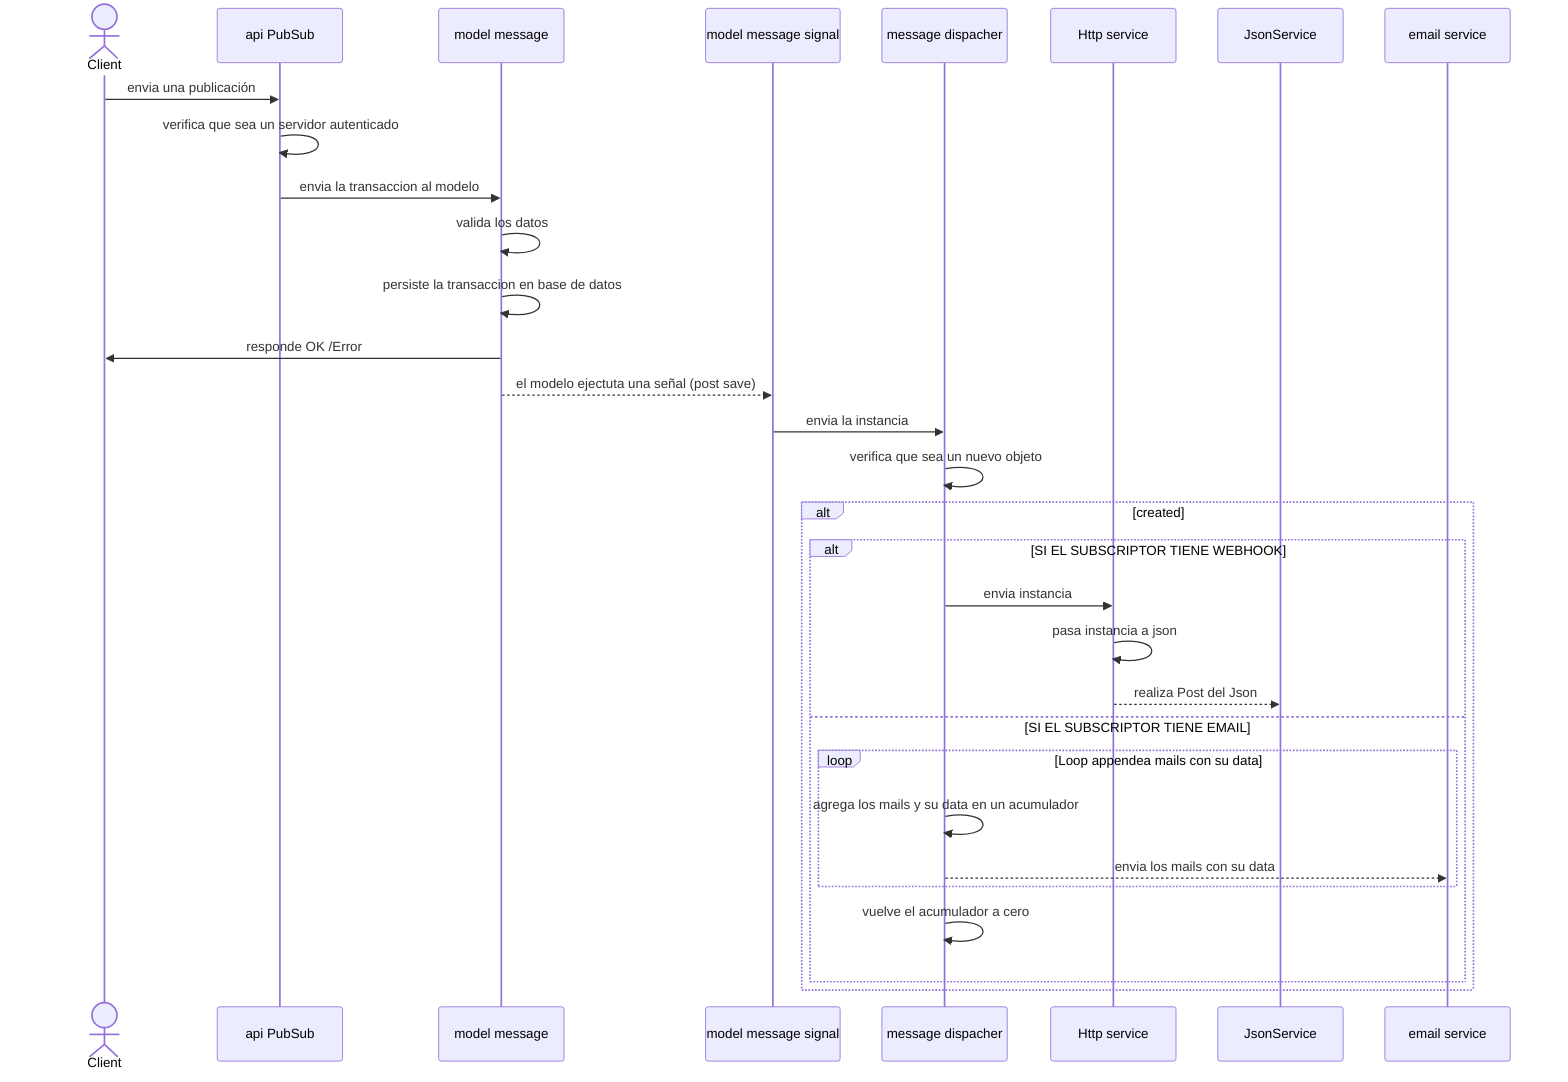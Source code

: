 sequenceDiagram
    Actor Client
    Client->>api PubSub: envia una publicación
    api PubSub ->> api PubSub: verifica que sea un servidor autenticado
    api PubSub ->> model message: envia la transaccion al modelo
    model message ->> model message: valida los datos
    model message ->> model message: persiste la transaccion en base de datos
    model message ->> Client: responde OK /Error
    model message -->> model message signal: el modelo ejectuta una señal (post save)
    model message signal ->> message dispacher: envia la instancia
    message dispacher ->> message dispacher: verifica que sea un nuevo objeto
    alt created
        alt SI EL SUBSCRIPTOR TIENE WEBHOOK
            message dispacher ->> Http service: envia instancia
            Http service ->> Http service: pasa instancia a json
            Http service -->> JsonService: realiza Post del Json 
        else SI EL SUBSCRIPTOR TIENE EMAIL
            loop Loop appendea mails con su data
                message dispacher ->> message dispacher: agrega los mails y su data en un acumulador
                message dispacher -->> email service: envia los mails con su data
            end
            message dispacher ->> message dispacher: vuelve el acumulador a cero
            
        end

   end